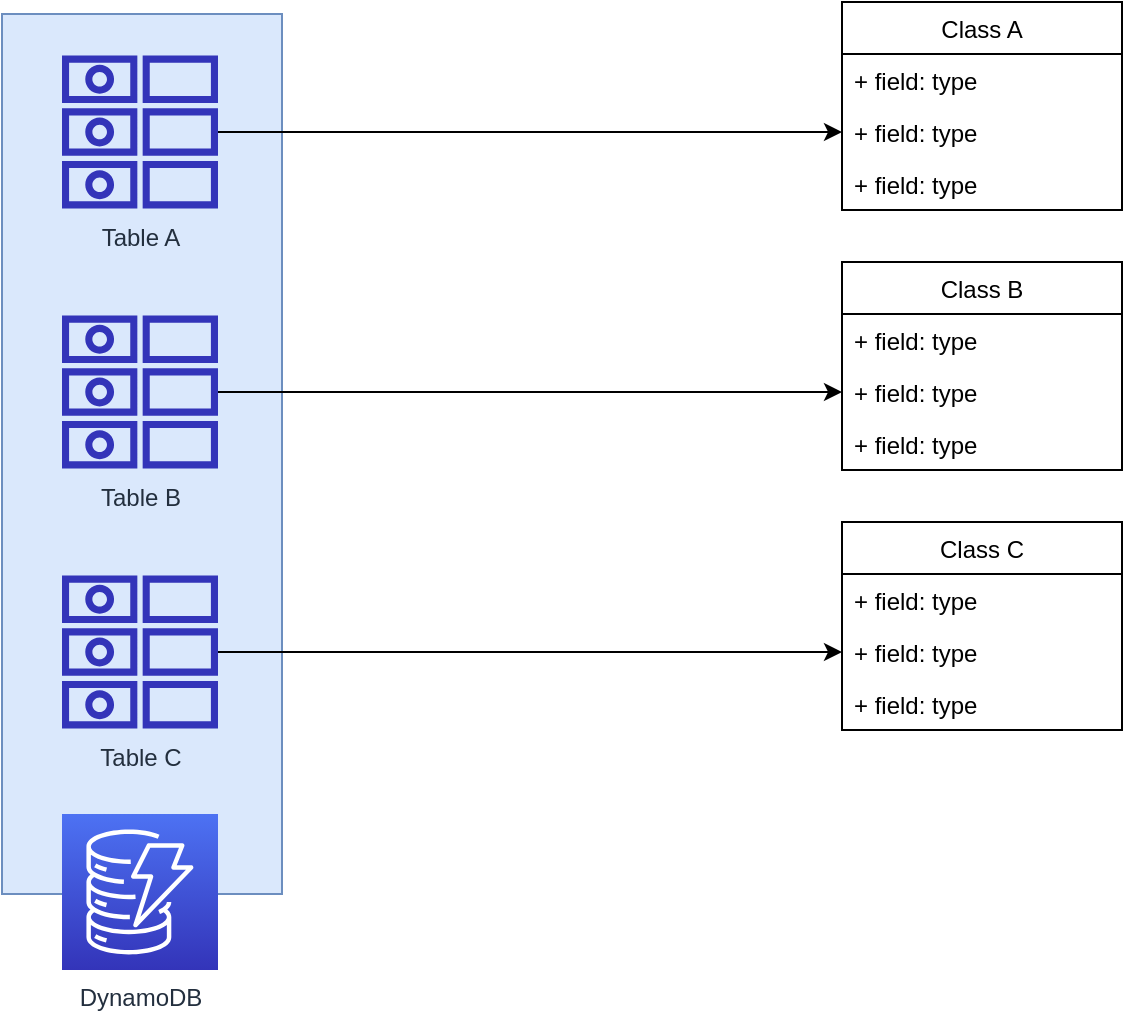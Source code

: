 <mxfile version="14.6.11" type="github">
  <diagram id="DosA0Ja8lWotb2Q3j1uD" name="Page-1">
    <mxGraphModel dx="1865" dy="579" grid="1" gridSize="10" guides="1" tooltips="1" connect="1" arrows="1" fold="1" page="1" pageScale="1" pageWidth="827" pageHeight="1169" math="0" shadow="0">
      <root>
        <mxCell id="0" />
        <mxCell id="1" parent="0" />
        <mxCell id="041czfSTV0lZESF8Rtu5-21" value="" style="rounded=0;whiteSpace=wrap;html=1;fillColor=#dae8fc;strokeColor=#6c8ebf;" vertex="1" parent="1">
          <mxGeometry x="-30" y="60" width="140" height="440" as="geometry" />
        </mxCell>
        <mxCell id="041czfSTV0lZESF8Rtu5-2" value="DynamoDB" style="points=[[0,0,0],[0.25,0,0],[0.5,0,0],[0.75,0,0],[1,0,0],[0,1,0],[0.25,1,0],[0.5,1,0],[0.75,1,0],[1,1,0],[0,0.25,0],[0,0.5,0],[0,0.75,0],[1,0.25,0],[1,0.5,0],[1,0.75,0]];outlineConnect=0;fontColor=#232F3E;gradientColor=#4D72F3;gradientDirection=north;fillColor=#3334B9;strokeColor=#ffffff;dashed=0;verticalLabelPosition=bottom;verticalAlign=top;align=center;html=1;fontSize=12;fontStyle=0;aspect=fixed;shape=mxgraph.aws4.resourceIcon;resIcon=mxgraph.aws4.dynamodb;" vertex="1" parent="1">
          <mxGeometry y="460" width="78" height="78" as="geometry" />
        </mxCell>
        <mxCell id="041czfSTV0lZESF8Rtu5-18" style="edgeStyle=orthogonalEdgeStyle;rounded=0;orthogonalLoop=1;jettySize=auto;html=1;entryX=0;entryY=0.5;entryDx=0;entryDy=0;" edge="1" parent="1" source="041czfSTV0lZESF8Rtu5-3" target="041czfSTV0lZESF8Rtu5-8">
          <mxGeometry relative="1" as="geometry" />
        </mxCell>
        <mxCell id="041czfSTV0lZESF8Rtu5-3" value="Table A" style="outlineConnect=0;fontColor=#232F3E;gradientColor=none;fillColor=#3334B9;strokeColor=none;dashed=0;verticalLabelPosition=bottom;verticalAlign=top;align=center;html=1;fontSize=12;fontStyle=0;aspect=fixed;pointerEvents=1;shape=mxgraph.aws4.attributes;" vertex="1" parent="1">
          <mxGeometry y="80" width="78" height="78" as="geometry" />
        </mxCell>
        <mxCell id="041czfSTV0lZESF8Rtu5-19" style="edgeStyle=orthogonalEdgeStyle;rounded=0;orthogonalLoop=1;jettySize=auto;html=1;entryX=0;entryY=0.5;entryDx=0;entryDy=0;" edge="1" parent="1" source="041czfSTV0lZESF8Rtu5-4" target="041czfSTV0lZESF8Rtu5-12">
          <mxGeometry relative="1" as="geometry" />
        </mxCell>
        <mxCell id="041czfSTV0lZESF8Rtu5-4" value="Table B" style="outlineConnect=0;fontColor=#232F3E;gradientColor=none;fillColor=#3334B9;strokeColor=none;dashed=0;verticalLabelPosition=bottom;verticalAlign=top;align=center;html=1;fontSize=12;fontStyle=0;aspect=fixed;pointerEvents=1;shape=mxgraph.aws4.attributes;" vertex="1" parent="1">
          <mxGeometry y="210" width="78" height="78" as="geometry" />
        </mxCell>
        <mxCell id="041czfSTV0lZESF8Rtu5-20" style="edgeStyle=orthogonalEdgeStyle;rounded=0;orthogonalLoop=1;jettySize=auto;html=1;entryX=0;entryY=0.5;entryDx=0;entryDy=0;" edge="1" parent="1" source="041czfSTV0lZESF8Rtu5-5" target="041czfSTV0lZESF8Rtu5-16">
          <mxGeometry relative="1" as="geometry" />
        </mxCell>
        <mxCell id="041czfSTV0lZESF8Rtu5-5" value="Table C" style="outlineConnect=0;fontColor=#232F3E;gradientColor=none;fillColor=#3334B9;strokeColor=none;dashed=0;verticalLabelPosition=bottom;verticalAlign=top;align=center;html=1;fontSize=12;fontStyle=0;aspect=fixed;pointerEvents=1;shape=mxgraph.aws4.attributes;" vertex="1" parent="1">
          <mxGeometry y="340" width="78" height="78" as="geometry" />
        </mxCell>
        <mxCell id="041czfSTV0lZESF8Rtu5-6" value="Class A" style="swimlane;fontStyle=0;childLayout=stackLayout;horizontal=1;startSize=26;fillColor=none;horizontalStack=0;resizeParent=1;resizeParentMax=0;resizeLast=0;collapsible=1;marginBottom=0;" vertex="1" parent="1">
          <mxGeometry x="390" y="54" width="140" height="104" as="geometry" />
        </mxCell>
        <mxCell id="041czfSTV0lZESF8Rtu5-7" value="+ field: type" style="text;strokeColor=none;fillColor=none;align=left;verticalAlign=top;spacingLeft=4;spacingRight=4;overflow=hidden;rotatable=0;points=[[0,0.5],[1,0.5]];portConstraint=eastwest;" vertex="1" parent="041czfSTV0lZESF8Rtu5-6">
          <mxGeometry y="26" width="140" height="26" as="geometry" />
        </mxCell>
        <mxCell id="041czfSTV0lZESF8Rtu5-8" value="+ field: type" style="text;strokeColor=none;fillColor=none;align=left;verticalAlign=top;spacingLeft=4;spacingRight=4;overflow=hidden;rotatable=0;points=[[0,0.5],[1,0.5]];portConstraint=eastwest;" vertex="1" parent="041czfSTV0lZESF8Rtu5-6">
          <mxGeometry y="52" width="140" height="26" as="geometry" />
        </mxCell>
        <mxCell id="041czfSTV0lZESF8Rtu5-9" value="+ field: type" style="text;strokeColor=none;fillColor=none;align=left;verticalAlign=top;spacingLeft=4;spacingRight=4;overflow=hidden;rotatable=0;points=[[0,0.5],[1,0.5]];portConstraint=eastwest;" vertex="1" parent="041czfSTV0lZESF8Rtu5-6">
          <mxGeometry y="78" width="140" height="26" as="geometry" />
        </mxCell>
        <mxCell id="041czfSTV0lZESF8Rtu5-10" value="Class B" style="swimlane;fontStyle=0;childLayout=stackLayout;horizontal=1;startSize=26;fillColor=none;horizontalStack=0;resizeParent=1;resizeParentMax=0;resizeLast=0;collapsible=1;marginBottom=0;" vertex="1" parent="1">
          <mxGeometry x="390" y="184" width="140" height="104" as="geometry" />
        </mxCell>
        <mxCell id="041czfSTV0lZESF8Rtu5-11" value="+ field: type" style="text;strokeColor=none;fillColor=none;align=left;verticalAlign=top;spacingLeft=4;spacingRight=4;overflow=hidden;rotatable=0;points=[[0,0.5],[1,0.5]];portConstraint=eastwest;" vertex="1" parent="041czfSTV0lZESF8Rtu5-10">
          <mxGeometry y="26" width="140" height="26" as="geometry" />
        </mxCell>
        <mxCell id="041czfSTV0lZESF8Rtu5-12" value="+ field: type" style="text;strokeColor=none;fillColor=none;align=left;verticalAlign=top;spacingLeft=4;spacingRight=4;overflow=hidden;rotatable=0;points=[[0,0.5],[1,0.5]];portConstraint=eastwest;" vertex="1" parent="041czfSTV0lZESF8Rtu5-10">
          <mxGeometry y="52" width="140" height="26" as="geometry" />
        </mxCell>
        <mxCell id="041czfSTV0lZESF8Rtu5-13" value="+ field: type" style="text;strokeColor=none;fillColor=none;align=left;verticalAlign=top;spacingLeft=4;spacingRight=4;overflow=hidden;rotatable=0;points=[[0,0.5],[1,0.5]];portConstraint=eastwest;" vertex="1" parent="041czfSTV0lZESF8Rtu5-10">
          <mxGeometry y="78" width="140" height="26" as="geometry" />
        </mxCell>
        <mxCell id="041czfSTV0lZESF8Rtu5-14" value="Class C" style="swimlane;fontStyle=0;childLayout=stackLayout;horizontal=1;startSize=26;fillColor=none;horizontalStack=0;resizeParent=1;resizeParentMax=0;resizeLast=0;collapsible=1;marginBottom=0;" vertex="1" parent="1">
          <mxGeometry x="390" y="314" width="140" height="104" as="geometry" />
        </mxCell>
        <mxCell id="041czfSTV0lZESF8Rtu5-15" value="+ field: type" style="text;strokeColor=none;fillColor=none;align=left;verticalAlign=top;spacingLeft=4;spacingRight=4;overflow=hidden;rotatable=0;points=[[0,0.5],[1,0.5]];portConstraint=eastwest;" vertex="1" parent="041czfSTV0lZESF8Rtu5-14">
          <mxGeometry y="26" width="140" height="26" as="geometry" />
        </mxCell>
        <mxCell id="041czfSTV0lZESF8Rtu5-16" value="+ field: type" style="text;strokeColor=none;fillColor=none;align=left;verticalAlign=top;spacingLeft=4;spacingRight=4;overflow=hidden;rotatable=0;points=[[0,0.5],[1,0.5]];portConstraint=eastwest;" vertex="1" parent="041czfSTV0lZESF8Rtu5-14">
          <mxGeometry y="52" width="140" height="26" as="geometry" />
        </mxCell>
        <mxCell id="041czfSTV0lZESF8Rtu5-17" value="+ field: type" style="text;strokeColor=none;fillColor=none;align=left;verticalAlign=top;spacingLeft=4;spacingRight=4;overflow=hidden;rotatable=0;points=[[0,0.5],[1,0.5]];portConstraint=eastwest;" vertex="1" parent="041czfSTV0lZESF8Rtu5-14">
          <mxGeometry y="78" width="140" height="26" as="geometry" />
        </mxCell>
      </root>
    </mxGraphModel>
  </diagram>
</mxfile>
